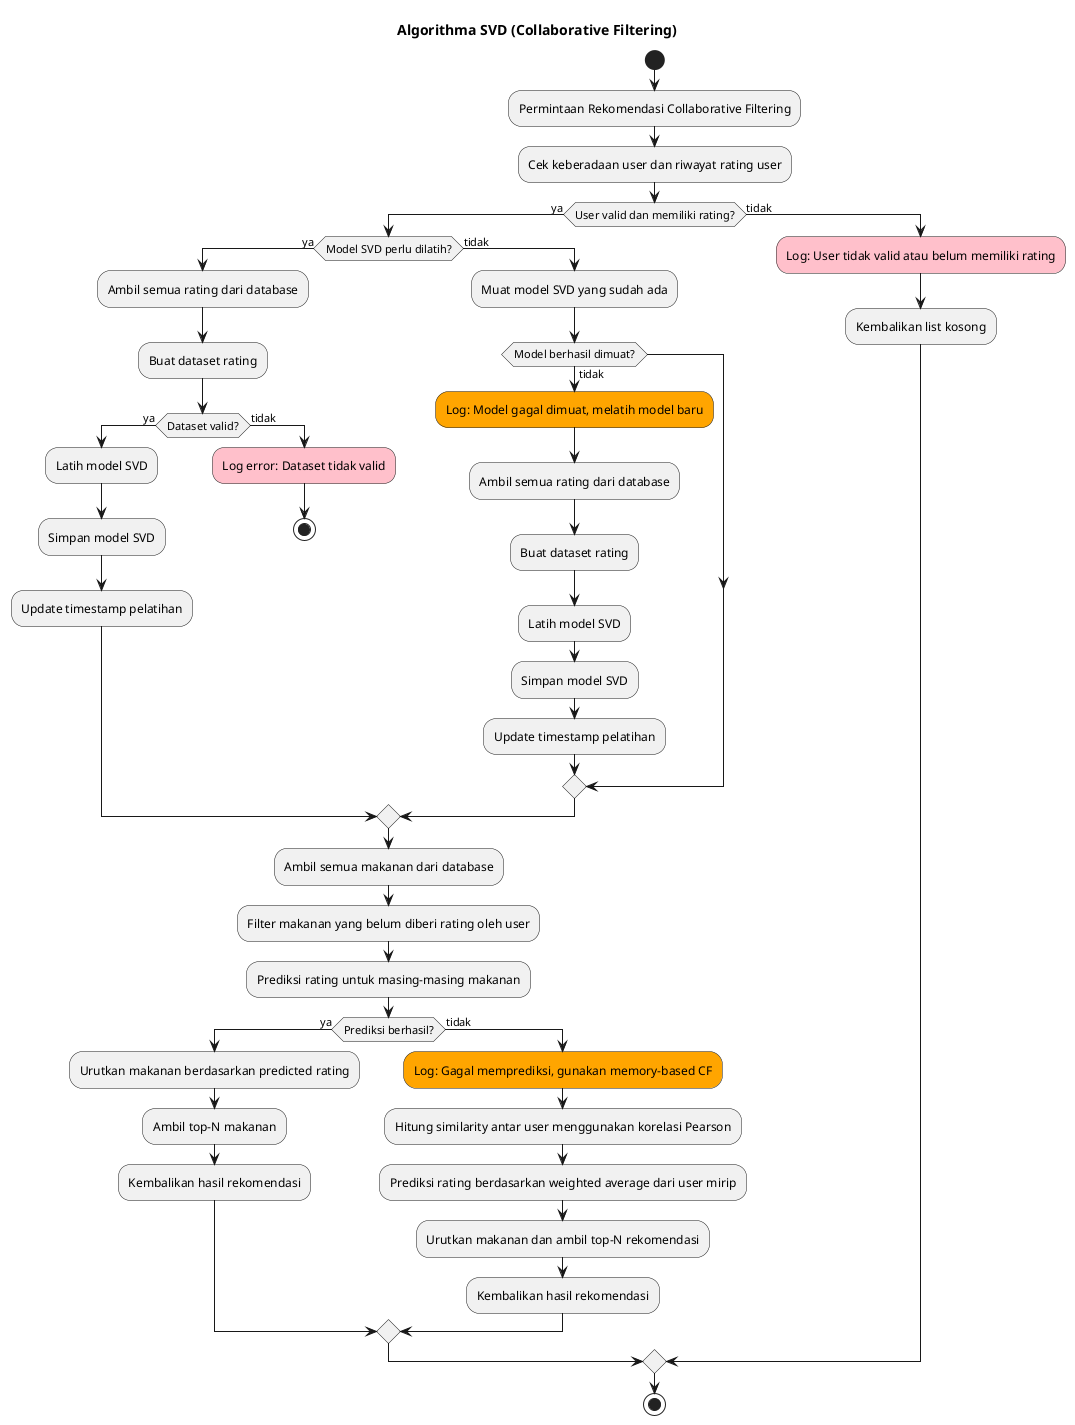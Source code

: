 @startuml SVD_Collaborative_Filtering

title Algorithma SVD (Collaborative Filtering)

start
:Permintaan Rekomendasi Collaborative Filtering;
:Cek keberadaan user dan riwayat rating user;

if (User valid dan memiliki rating?) then (ya)
  if (Model SVD perlu dilatih?) then (ya)
    :Ambil semua rating dari database;
    :Buat dataset rating;
    if (Dataset valid?) then (ya)
      :Latih model SVD;
      :Simpan model SVD;
      :Update timestamp pelatihan;
    else (tidak)
      #pink:Log error: Dataset tidak valid;
      stop
    endif
  else (tidak)
    :Muat model SVD yang sudah ada;
    if (Model berhasil dimuat?) then (tidak)
      #orange:Log: Model gagal dimuat, melatih model baru;
      :Ambil semua rating dari database;
      :Buat dataset rating;
      :Latih model SVD;
      :Simpan model SVD;
      :Update timestamp pelatihan;
    endif
  endif

  :Ambil semua makanan dari database;
  :Filter makanan yang belum diberi rating oleh user;

  :Prediksi rating untuk masing-masing makanan;
  if (Prediksi berhasil?) then (ya)
    :Urutkan makanan berdasarkan predicted rating;
    :Ambil top-N makanan;
    :Kembalikan hasil rekomendasi;
  else (tidak)
    #orange:Log: Gagal memprediksi, gunakan memory-based CF;
    :Hitung similarity antar user menggunakan korelasi Pearson;
    :Prediksi rating berdasarkan weighted average dari user mirip;
    :Urutkan makanan dan ambil top-N rekomendasi;
    :Kembalikan hasil rekomendasi;
  endif
else (tidak)
  #pink:Log: User tidak valid atau belum memiliki rating;
  :Kembalikan list kosong;
endif

stop

@enduml

@startuml TFIDF_Content_Based

title Algoritma TF-IDF (Content-Based)

start
:Permintaan Rekomendasi Content-Based;
:Cek riwayat rating dan review dari user;

if (User memiliki rating dan review?) then (ya)
  :Ambil makanan yang sudah diberi rating oleh user;
  :Ambil teks review dari makanan yang sudah direview user;

  if (Matriks TF-IDF perlu dibangun?) then (ya)
    :Ambil semua review makanan;
    :Lakukan preprocessing teks;
    :Bangun matriks TF-IDF;
    :Simpan matriks dan vectorizer;
    :Update timestamp pelatihan jika belum ada;
  else (tidak)
    :Muat matriks TF-IDF yang sudah ada;
    if (Matriks berhasil dimuat?) then (tidak)
      #orange:Log: Matriks gagal dimuat, membangun matriks baru;
      :Ambil semua review makanan;
      :Lakukan preprocessing teks;
      :Bangun matriks TF-IDF;
      :Simpan matriks dan vectorizer;
    endif
  endif

  :Gabungkan teks review user menjadi profil preferensi;
  :Transformasi profil user menggunakan vectorizer TF-IDF;

  if (Transformasi berhasil?) then (ya)
    :Hitung cosine similarity antara profil user dan semua makanan;
    :Filter makanan yang sudah diberi rating oleh user;
    :Urutkan makanan berdasarkan similarity score;
    :Ambil top-N makanan;
    :Kembalikan hasil rekomendasi;
  else (tidak)
    #orange:Log: Transformasi gagal, gunakan fallback;
    :Bangun matriks TF-IDF baru dengan metode on-the-fly;
    :Hitung similarity dan ambil top-N rekomendasi;
    :Kembalikan hasil rekomendasi;
  endif
else (tidak)
  #pink:Log: User belum memiliki rating atau review;
  :Kembalikan list kosong;
endif

stop

@enduml

@startuml Hybrid_Recommender

title Algoritma Hybrid Recommender

start
:Permintaan Rekomendasi Hybrid;
:Cek keberadaan user;

if (User valid?) then (ya)
  if (alpha == 1.0?) then (ya)
    :Dapatkan rekomendasi dari Collaborative Filtering saja;
  else (tidak)
    :Dapatkan rekomendasi dari Collaborative Filtering;
    :Dapatkan rekomendasi dari Content-Based;

    if (Kedua rekomendasi tersedia?) then (ya)
      :Gabungkan hasil rekomendasi;
      :Hitung hybrid score: alpha * CF_score + (1-alpha) * CB_score;
    else (tidak)
      if (Rekomendasi CF tersedia?) then (ya)
        #orange:Log: CB tidak tersedia, gunakan CF saja;
        :Gunakan rekomendasi CF;
      else (tidak)
        if (Rekomendasi CB tersedia?) then (ya)
          #orange:Log: CF tidak tersedia, gunakan CB saja;
          :Gunakan rekomendasi CB;
        else (tidak)
          #pink:Log: Kedua rekomendasi tidak tersedia;
          :Kembalikan list kosong;
          stop
        endif
      endif
    endif
  endif

  :Urutkan makanan berdasarkan hybrid/final score;
  :Ambil top-N rekomendasi;
  :Kembalikan hasil rekomendasi;
else (tidak)
  #pink:Log: User tidak valid;
  :Kembalikan null;
endif

stop

@enduml

@startuml Scheduled_Training

title Pelatihan Terjadwal Recommender System

start
:Inisiasi pelatihan terjadwal;
:Train model SVD (force=True);
:Build matriks TF-IDF (force=True);
:Update timestamp pelatihan;
:Selesai pelatihan terjadwal;
stop

@enduml

